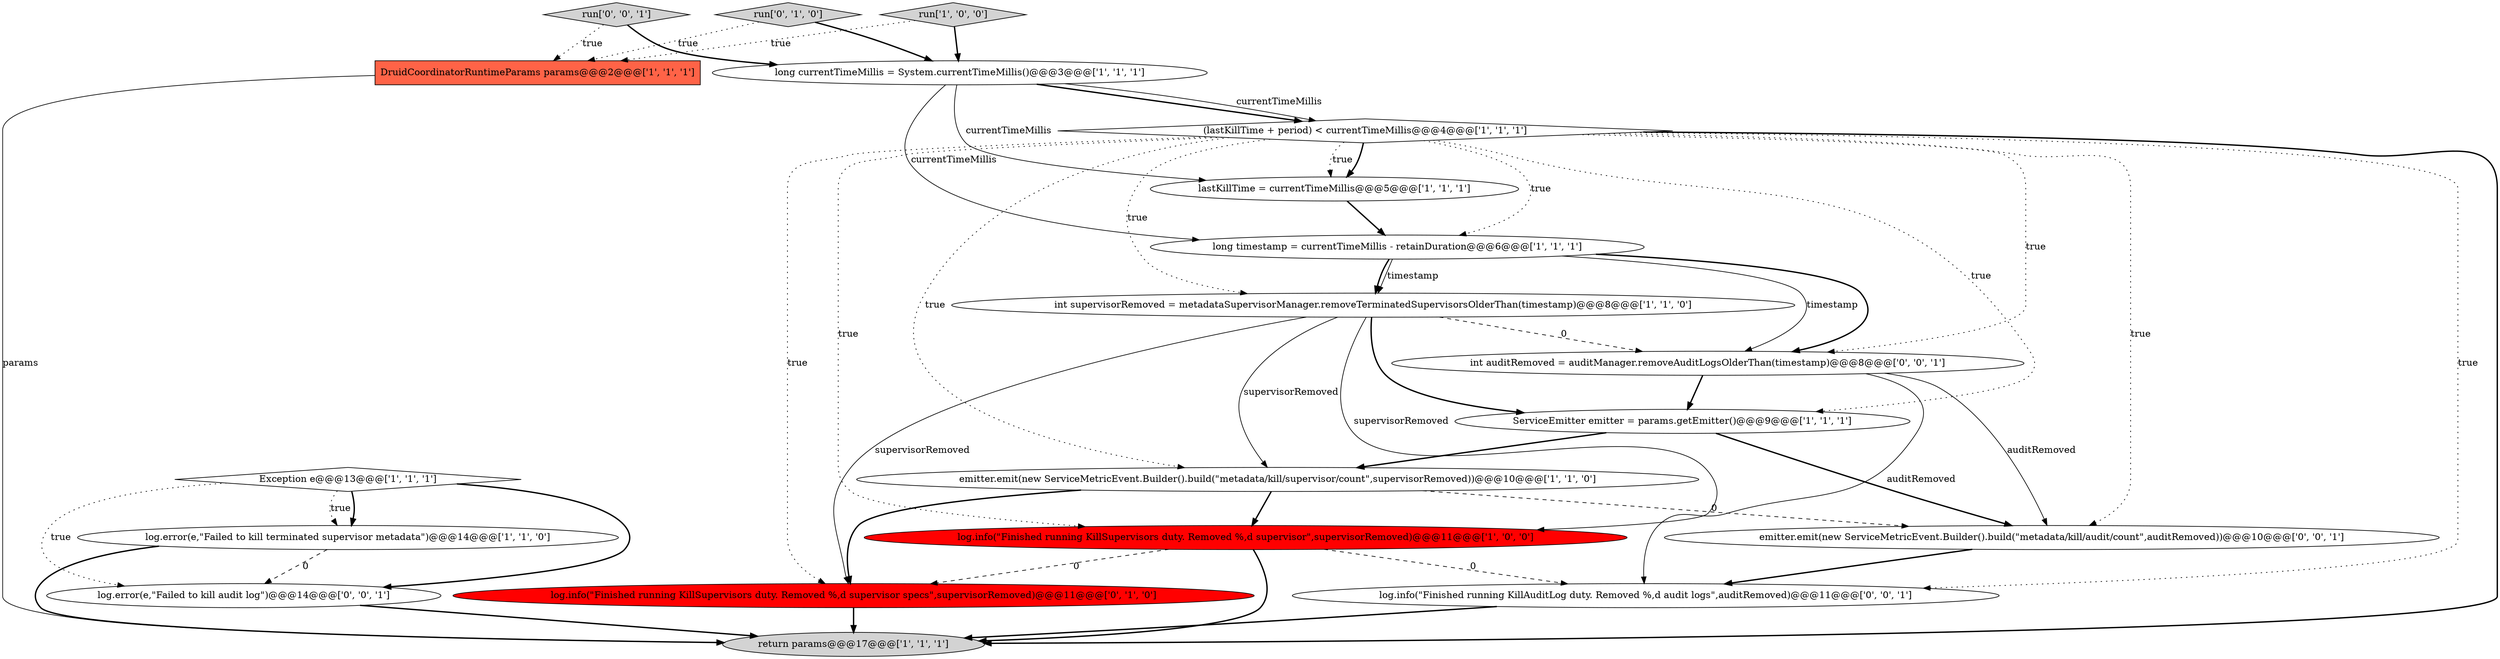 digraph {
16 [style = filled, label = "int auditRemoved = auditManager.removeAuditLogsOlderThan(timestamp)@@@8@@@['0', '0', '1']", fillcolor = white, shape = ellipse image = "AAA0AAABBB3BBB"];
12 [style = filled, label = "lastKillTime = currentTimeMillis@@@5@@@['1', '1', '1']", fillcolor = white, shape = ellipse image = "AAA0AAABBB1BBB"];
15 [style = filled, label = "run['0', '0', '1']", fillcolor = lightgray, shape = diamond image = "AAA0AAABBB3BBB"];
2 [style = filled, label = "(lastKillTime + period) < currentTimeMillis@@@4@@@['1', '1', '1']", fillcolor = white, shape = diamond image = "AAA0AAABBB1BBB"];
18 [style = filled, label = "emitter.emit(new ServiceMetricEvent.Builder().build(\"metadata/kill/audit/count\",auditRemoved))@@@10@@@['0', '0', '1']", fillcolor = white, shape = ellipse image = "AAA0AAABBB3BBB"];
8 [style = filled, label = "DruidCoordinatorRuntimeParams params@@@2@@@['1', '1', '1']", fillcolor = tomato, shape = box image = "AAA0AAABBB1BBB"];
17 [style = filled, label = "log.error(e,\"Failed to kill audit log\")@@@14@@@['0', '0', '1']", fillcolor = white, shape = ellipse image = "AAA0AAABBB3BBB"];
3 [style = filled, label = "long currentTimeMillis = System.currentTimeMillis()@@@3@@@['1', '1', '1']", fillcolor = white, shape = ellipse image = "AAA0AAABBB1BBB"];
0 [style = filled, label = "return params@@@17@@@['1', '1', '1']", fillcolor = lightgray, shape = ellipse image = "AAA0AAABBB1BBB"];
5 [style = filled, label = "emitter.emit(new ServiceMetricEvent.Builder().build(\"metadata/kill/supervisor/count\",supervisorRemoved))@@@10@@@['1', '1', '0']", fillcolor = white, shape = ellipse image = "AAA0AAABBB1BBB"];
7 [style = filled, label = "Exception e@@@13@@@['1', '1', '1']", fillcolor = white, shape = diamond image = "AAA0AAABBB1BBB"];
10 [style = filled, label = "ServiceEmitter emitter = params.getEmitter()@@@9@@@['1', '1', '1']", fillcolor = white, shape = ellipse image = "AAA0AAABBB1BBB"];
9 [style = filled, label = "int supervisorRemoved = metadataSupervisorManager.removeTerminatedSupervisorsOlderThan(timestamp)@@@8@@@['1', '1', '0']", fillcolor = white, shape = ellipse image = "AAA0AAABBB1BBB"];
6 [style = filled, label = "run['1', '0', '0']", fillcolor = lightgray, shape = diamond image = "AAA0AAABBB1BBB"];
11 [style = filled, label = "log.error(e,\"Failed to kill terminated supervisor metadata\")@@@14@@@['1', '1', '0']", fillcolor = white, shape = ellipse image = "AAA0AAABBB1BBB"];
14 [style = filled, label = "run['0', '1', '0']", fillcolor = lightgray, shape = diamond image = "AAA0AAABBB2BBB"];
1 [style = filled, label = "long timestamp = currentTimeMillis - retainDuration@@@6@@@['1', '1', '1']", fillcolor = white, shape = ellipse image = "AAA0AAABBB1BBB"];
4 [style = filled, label = "log.info(\"Finished running KillSupervisors duty. Removed %,d supervisor\",supervisorRemoved)@@@11@@@['1', '0', '0']", fillcolor = red, shape = ellipse image = "AAA1AAABBB1BBB"];
19 [style = filled, label = "log.info(\"Finished running KillAuditLog duty. Removed %,d audit logs\",auditRemoved)@@@11@@@['0', '0', '1']", fillcolor = white, shape = ellipse image = "AAA0AAABBB3BBB"];
13 [style = filled, label = "log.info(\"Finished running KillSupervisors duty. Removed %,d supervisor specs\",supervisorRemoved)@@@11@@@['0', '1', '0']", fillcolor = red, shape = ellipse image = "AAA1AAABBB2BBB"];
1->16 [style = solid, label="timestamp"];
2->10 [style = dotted, label="true"];
14->3 [style = bold, label=""];
6->3 [style = bold, label=""];
10->18 [style = bold, label=""];
9->16 [style = dashed, label="0"];
7->11 [style = bold, label=""];
9->5 [style = solid, label="supervisorRemoved"];
9->13 [style = solid, label="supervisorRemoved"];
7->17 [style = bold, label=""];
16->10 [style = bold, label=""];
9->4 [style = solid, label="supervisorRemoved"];
3->1 [style = solid, label="currentTimeMillis"];
18->19 [style = bold, label=""];
11->17 [style = dashed, label="0"];
16->18 [style = solid, label="auditRemoved"];
9->10 [style = bold, label=""];
5->18 [style = dashed, label="0"];
15->3 [style = bold, label=""];
12->1 [style = bold, label=""];
2->18 [style = dotted, label="true"];
3->12 [style = solid, label="currentTimeMillis"];
1->9 [style = bold, label=""];
2->12 [style = bold, label=""];
4->0 [style = bold, label=""];
19->0 [style = bold, label=""];
2->19 [style = dotted, label="true"];
2->0 [style = bold, label=""];
11->0 [style = bold, label=""];
17->0 [style = bold, label=""];
10->5 [style = bold, label=""];
2->9 [style = dotted, label="true"];
3->2 [style = bold, label=""];
7->11 [style = dotted, label="true"];
15->8 [style = dotted, label="true"];
1->16 [style = bold, label=""];
1->9 [style = solid, label="timestamp"];
2->1 [style = dotted, label="true"];
6->8 [style = dotted, label="true"];
5->13 [style = bold, label=""];
5->4 [style = bold, label=""];
3->2 [style = solid, label="currentTimeMillis"];
2->4 [style = dotted, label="true"];
14->8 [style = dotted, label="true"];
2->12 [style = dotted, label="true"];
4->19 [style = dashed, label="0"];
8->0 [style = solid, label="params"];
16->19 [style = solid, label="auditRemoved"];
2->5 [style = dotted, label="true"];
4->13 [style = dashed, label="0"];
7->17 [style = dotted, label="true"];
2->13 [style = dotted, label="true"];
2->16 [style = dotted, label="true"];
13->0 [style = bold, label=""];
}

